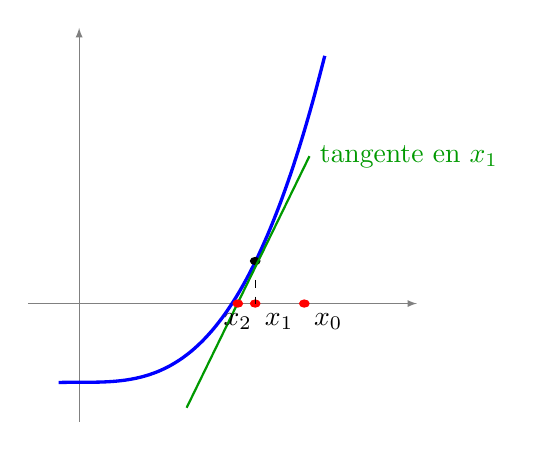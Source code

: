 \begin{tikzpicture}[xscale=1.3,scale=1]

	\draw[->,>=latex, gray, very thin] (-0.5,0) -- (3.3,0);
	\draw[->,>=latex, gray, very thin] (0,-1.5) -- (0,3.5);

%	\draw[domain=-0.25:2.5,black,thick,smooth] plot (\x,{0.6+0.4*\x+0.6*cos(4*\x r)});

    \draw[domain=-0.2:2.4, blue,very thick,smooth] plot (1*\x,{0.3*\x*\x*\x-1});

    \fill[red] (2.2,0) circle (1.5pt);
 %   \fill(2.2,2.2) circle (1.5pt);
   \def \x{2.2}
%    \draw[green!60!black,thick] (2.23,2.2)--+(0.3,{0.3*(0.9*\x*\x)})  node[right]{tangente en $x_0$};
 %   \draw[green!60!black,thick] (2.23,2.2)--+(-0.7,{-0.7*(0.9*\x*\x)}) ;
    \node[below right] at (2.2,0) {$x_0$};

    \fill[red] (1.72,0) circle (1.5pt);
    \fill(1.72,0.54) circle (1.5pt);

   \def \x{1.72}
\draw[green!60!black,thick] (1.75,0.54)--+(0.5,{0.5*(0.9*\x*\x)})  node[right]{tangente en $x_1$};
 \draw[green!60!black,thick] (1.75,0.54)--+(-0.7,{-0.7*(0.9*\x*\x)}) ;

  \draw[dashed] (1.72,0.3)--(1.72,0) node[below right]{$x_1$};


    \fill[red] (1.55,0) circle (1.5pt) node[below,black]{$x_2$};

\end{tikzpicture}
